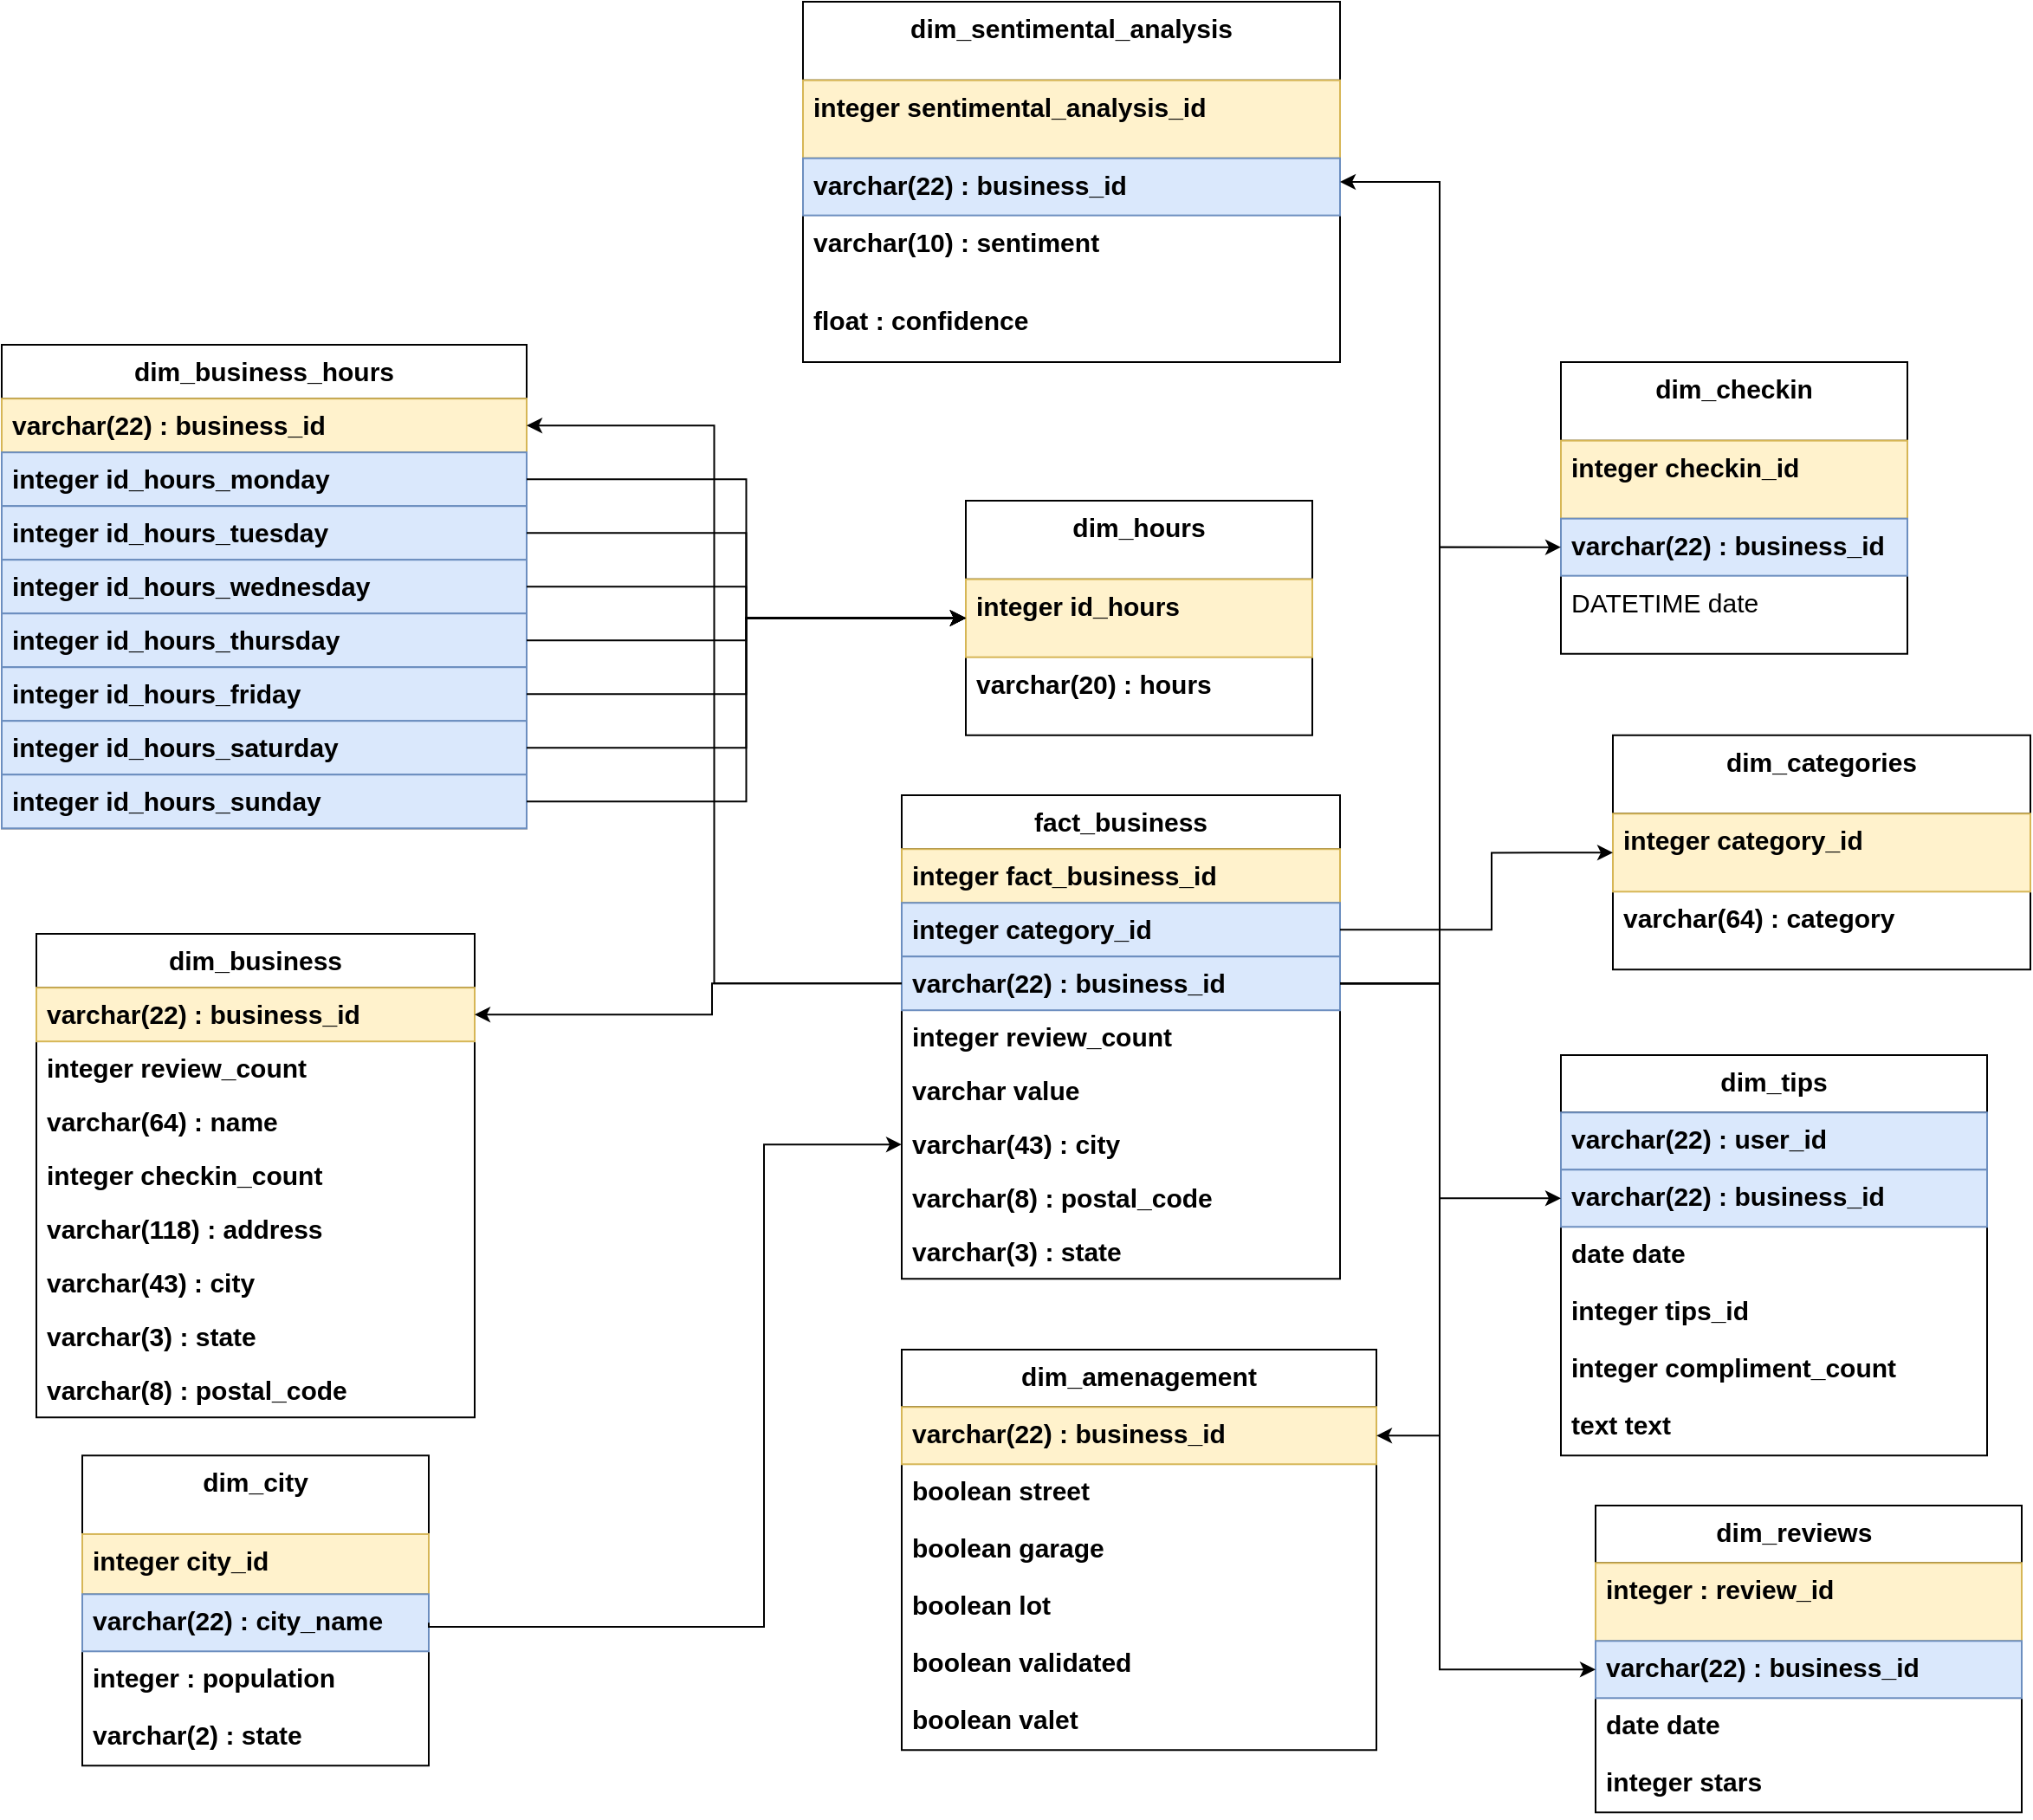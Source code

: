 <mxfile version="26.0.11">
  <diagram name="Page-1" id="iG6WOWYImpYf0nI91Xp_">
    <mxGraphModel dx="1527" dy="1846" grid="1" gridSize="10" guides="1" tooltips="1" connect="1" arrows="1" fold="1" page="0" pageScale="1" pageWidth="827" pageHeight="1169" math="0" shadow="0">
      <root>
        <mxCell id="0" />
        <mxCell id="1" parent="0" />
        <mxCell id="nSatROSDqOA8HZIKP9BX-1" value="dim_amenagement" style="swimlane;fontStyle=1;align=center;verticalAlign=top;childLayout=stackLayout;horizontal=1;startSize=33.143;horizontalStack=0;resizeParent=1;resizeParentMax=0;resizeLast=0;collapsible=0;marginBottom=0;fontSize=15;fontFamily=Helvetica;" parent="1" vertex="1">
          <mxGeometry x="1029.5" y="40" width="274" height="231.143" as="geometry" />
        </mxCell>
        <mxCell id="nSatROSDqOA8HZIKP9BX-8" value="varchar(22) : business_id" style="text;strokeColor=#d6b656;fillColor=#fff2cc;align=left;verticalAlign=top;spacingLeft=4;spacingRight=4;overflow=hidden;rotatable=0;points=[[0,0.5],[1,0.5]];portConstraint=eastwest;fontStyle=1;fontSize=15;fontFamily=Helvetica;" parent="nSatROSDqOA8HZIKP9BX-1" vertex="1">
          <mxGeometry y="33.143" width="274" height="33" as="geometry" />
        </mxCell>
        <mxCell id="nSatROSDqOA8HZIKP9BX-3" value="boolean street" style="text;strokeColor=none;fillColor=none;align=left;verticalAlign=top;spacingLeft=4;spacingRight=4;overflow=hidden;rotatable=0;points=[[0,0.5],[1,0.5]];portConstraint=eastwest;fontStyle=1;fontSize=15;fontFamily=Helvetica;" parent="nSatROSDqOA8HZIKP9BX-1" vertex="1">
          <mxGeometry y="66.143" width="274" height="33" as="geometry" />
        </mxCell>
        <mxCell id="nSatROSDqOA8HZIKP9BX-2" value="boolean garage" style="text;strokeColor=none;fillColor=none;align=left;verticalAlign=top;spacingLeft=4;spacingRight=4;overflow=hidden;rotatable=0;points=[[0,0.5],[1,0.5]];portConstraint=eastwest;fontStyle=1;fontSize=15;fontFamily=Helvetica;" parent="nSatROSDqOA8HZIKP9BX-1" vertex="1">
          <mxGeometry y="99.143" width="274" height="33" as="geometry" />
        </mxCell>
        <mxCell id="nSatROSDqOA8HZIKP9BX-5" value="boolean lot" style="text;strokeColor=none;fillColor=none;align=left;verticalAlign=top;spacingLeft=4;spacingRight=4;overflow=hidden;rotatable=0;points=[[0,0.5],[1,0.5]];portConstraint=eastwest;fontStyle=1;fontSize=15;fontFamily=Helvetica;" parent="nSatROSDqOA8HZIKP9BX-1" vertex="1">
          <mxGeometry y="132.143" width="274" height="33" as="geometry" />
        </mxCell>
        <mxCell id="nSatROSDqOA8HZIKP9BX-4" value="boolean validated" style="text;strokeColor=none;fillColor=none;align=left;verticalAlign=top;spacingLeft=4;spacingRight=4;overflow=hidden;rotatable=0;points=[[0,0.5],[1,0.5]];portConstraint=eastwest;fontStyle=1;fontSize=15;fontFamily=Helvetica;" parent="nSatROSDqOA8HZIKP9BX-1" vertex="1">
          <mxGeometry y="165.143" width="274" height="33" as="geometry" />
        </mxCell>
        <mxCell id="nSatROSDqOA8HZIKP9BX-6" value="boolean valet" style="text;strokeColor=none;fillColor=none;align=left;verticalAlign=top;spacingLeft=4;spacingRight=4;overflow=hidden;rotatable=0;points=[[0,0.5],[1,0.5]];portConstraint=eastwest;fontStyle=1;fontSize=15;fontFamily=Helvetica;" parent="nSatROSDqOA8HZIKP9BX-1" vertex="1">
          <mxGeometry y="198.143" width="274" height="33" as="geometry" />
        </mxCell>
        <mxCell id="nSatROSDqOA8HZIKP9BX-9" value="dim_business" style="swimlane;fontStyle=1;align=center;verticalAlign=top;childLayout=stackLayout;horizontal=1;startSize=31.111;horizontalStack=0;resizeParent=1;resizeParentMax=0;resizeLast=0;collapsible=0;marginBottom=0;fontSize=15;fontFamily=Helvetica;" parent="1" vertex="1">
          <mxGeometry x="530" y="-200" width="253" height="279.111" as="geometry" />
        </mxCell>
        <mxCell id="nSatROSDqOA8HZIKP9BX-18" value="varchar(22) : business_id" style="text;strokeColor=#d6b656;fillColor=#fff2cc;align=left;verticalAlign=top;spacingLeft=4;spacingRight=4;overflow=hidden;rotatable=0;points=[[0,0.5],[1,0.5]];portConstraint=eastwest;fontStyle=1;fontSize=15;fontFamily=Helvetica;" parent="nSatROSDqOA8HZIKP9BX-9" vertex="1">
          <mxGeometry y="31.111" width="253" height="31" as="geometry" />
        </mxCell>
        <mxCell id="nSatROSDqOA8HZIKP9BX-10" value="integer review_count" style="text;strokeColor=none;fillColor=none;align=left;verticalAlign=top;spacingLeft=4;spacingRight=4;overflow=hidden;rotatable=0;points=[[0,0.5],[1,0.5]];portConstraint=eastwest;fontStyle=1;fontSize=15;fontFamily=Helvetica;" parent="nSatROSDqOA8HZIKP9BX-9" vertex="1">
          <mxGeometry y="62.111" width="253" height="31" as="geometry" />
        </mxCell>
        <mxCell id="nSatROSDqOA8HZIKP9BX-13" value="varchar(64) : name" style="text;strokeColor=none;fillColor=none;align=left;verticalAlign=top;spacingLeft=4;spacingRight=4;overflow=hidden;rotatable=0;points=[[0,0.5],[1,0.5]];portConstraint=eastwest;fontStyle=1;fontSize=15;fontFamily=Helvetica;" parent="nSatROSDqOA8HZIKP9BX-9" vertex="1">
          <mxGeometry y="93.111" width="253" height="31" as="geometry" />
        </mxCell>
        <mxCell id="nSatROSDqOA8HZIKP9BX-11" value="integer checkin_count" style="text;strokeColor=none;fillColor=none;align=left;verticalAlign=top;spacingLeft=4;spacingRight=4;overflow=hidden;rotatable=0;points=[[0,0.5],[1,0.5]];portConstraint=eastwest;fontStyle=1;fontSize=15;fontFamily=Helvetica;" parent="nSatROSDqOA8HZIKP9BX-9" vertex="1">
          <mxGeometry y="124.111" width="253" height="31" as="geometry" />
        </mxCell>
        <mxCell id="nSatROSDqOA8HZIKP9BX-14" value="varchar(118) : address" style="text;strokeColor=none;fillColor=none;align=left;verticalAlign=top;spacingLeft=4;spacingRight=4;overflow=hidden;rotatable=0;points=[[0,0.5],[1,0.5]];portConstraint=eastwest;fontStyle=1;fontSize=15;fontFamily=Helvetica;" parent="nSatROSDqOA8HZIKP9BX-9" vertex="1">
          <mxGeometry y="155.111" width="253" height="31" as="geometry" />
        </mxCell>
        <mxCell id="nSatROSDqOA8HZIKP9BX-15" value="varchar(43) : city" style="text;strokeColor=none;fillColor=none;align=left;verticalAlign=top;spacingLeft=4;spacingRight=4;overflow=hidden;rotatable=0;points=[[0,0.5],[1,0.5]];portConstraint=eastwest;fontStyle=1;fontSize=15;fontFamily=Helvetica;" parent="nSatROSDqOA8HZIKP9BX-9" vertex="1">
          <mxGeometry y="186.111" width="253" height="31" as="geometry" />
        </mxCell>
        <mxCell id="nSatROSDqOA8HZIKP9BX-16" value="varchar(3) : state" style="text;strokeColor=none;fillColor=none;align=left;verticalAlign=top;spacingLeft=4;spacingRight=4;overflow=hidden;rotatable=0;points=[[0,0.5],[1,0.5]];portConstraint=eastwest;fontStyle=1;fontSize=15;fontFamily=Helvetica;" parent="nSatROSDqOA8HZIKP9BX-9" vertex="1">
          <mxGeometry y="217.111" width="253" height="31" as="geometry" />
        </mxCell>
        <mxCell id="nSatROSDqOA8HZIKP9BX-17" value="varchar(8) : postal_code" style="text;strokeColor=none;fillColor=none;align=left;verticalAlign=top;spacingLeft=4;spacingRight=4;overflow=hidden;rotatable=0;points=[[0,0.5],[1,0.5]];portConstraint=eastwest;fontStyle=1;fontSize=15;fontFamily=Helvetica;" parent="nSatROSDqOA8HZIKP9BX-9" vertex="1">
          <mxGeometry y="248.111" width="253" height="31" as="geometry" />
        </mxCell>
        <mxCell id="nSatROSDqOA8HZIKP9BX-19" value="dim_business_hours" style="swimlane;fontStyle=1;align=center;verticalAlign=top;childLayout=stackLayout;horizontal=1;startSize=31.111;horizontalStack=0;resizeParent=1;resizeParentMax=0;resizeLast=0;collapsible=0;marginBottom=0;fontSize=15;fontFamily=Helvetica;" parent="1" vertex="1">
          <mxGeometry x="510" y="-540" width="303" height="279.111" as="geometry" />
        </mxCell>
        <mxCell id="nSatROSDqOA8HZIKP9BX-28" value="varchar(22) : business_id" style="text;strokeColor=#d6b656;fillColor=#fff2cc;align=left;verticalAlign=top;spacingLeft=4;spacingRight=4;overflow=hidden;rotatable=0;points=[[0,0.5],[1,0.5]];portConstraint=eastwest;fontStyle=1;fontSize=15;fontFamily=Helvetica;" parent="nSatROSDqOA8HZIKP9BX-19" vertex="1">
          <mxGeometry y="31.111" width="303" height="31" as="geometry" />
        </mxCell>
        <mxCell id="nSatROSDqOA8HZIKP9BX-20" value="integer id_hours_monday" style="text;strokeColor=#6c8ebf;fillColor=#dae8fc;align=left;verticalAlign=top;spacingLeft=4;spacingRight=4;overflow=hidden;rotatable=0;points=[[0,0.5],[1,0.5]];portConstraint=eastwest;fontStyle=1;fontSize=15;fontFamily=Helvetica;" parent="nSatROSDqOA8HZIKP9BX-19" vertex="1">
          <mxGeometry y="62.111" width="303" height="31" as="geometry" />
        </mxCell>
        <mxCell id="nSatROSDqOA8HZIKP9BX-21" value="integer id_hours_tuesday" style="text;strokeColor=#6c8ebf;fillColor=#dae8fc;align=left;verticalAlign=top;spacingLeft=4;spacingRight=4;overflow=hidden;rotatable=0;points=[[0,0.5],[1,0.5]];portConstraint=eastwest;fontStyle=1;fontSize=15;fontFamily=Helvetica;" parent="nSatROSDqOA8HZIKP9BX-19" vertex="1">
          <mxGeometry y="93.111" width="303" height="31" as="geometry" />
        </mxCell>
        <mxCell id="nSatROSDqOA8HZIKP9BX-22" value="integer id_hours_wednesday" style="text;strokeColor=#6c8ebf;fillColor=#dae8fc;align=left;verticalAlign=top;spacingLeft=4;spacingRight=4;overflow=hidden;rotatable=0;points=[[0,0.5],[1,0.5]];portConstraint=eastwest;fontStyle=1;fontSize=15;fontFamily=Helvetica;" parent="nSatROSDqOA8HZIKP9BX-19" vertex="1">
          <mxGeometry y="124.111" width="303" height="31" as="geometry" />
        </mxCell>
        <mxCell id="nSatROSDqOA8HZIKP9BX-23" value="integer id_hours_thursday" style="text;strokeColor=#6c8ebf;fillColor=#dae8fc;align=left;verticalAlign=top;spacingLeft=4;spacingRight=4;overflow=hidden;rotatable=0;points=[[0,0.5],[1,0.5]];portConstraint=eastwest;fontStyle=1;fontSize=15;fontFamily=Helvetica;" parent="nSatROSDqOA8HZIKP9BX-19" vertex="1">
          <mxGeometry y="155.111" width="303" height="31" as="geometry" />
        </mxCell>
        <mxCell id="nSatROSDqOA8HZIKP9BX-24" value="integer id_hours_friday" style="text;strokeColor=#6c8ebf;fillColor=#dae8fc;align=left;verticalAlign=top;spacingLeft=4;spacingRight=4;overflow=hidden;rotatable=0;points=[[0,0.5],[1,0.5]];portConstraint=eastwest;fontStyle=1;fontSize=15;fontFamily=Helvetica;" parent="nSatROSDqOA8HZIKP9BX-19" vertex="1">
          <mxGeometry y="186.111" width="303" height="31" as="geometry" />
        </mxCell>
        <mxCell id="nSatROSDqOA8HZIKP9BX-25" value="integer id_hours_saturday" style="text;strokeColor=#6c8ebf;fillColor=#dae8fc;align=left;verticalAlign=top;spacingLeft=4;spacingRight=4;overflow=hidden;rotatable=0;points=[[0,0.5],[1,0.5]];portConstraint=eastwest;fontStyle=1;fontSize=15;fontFamily=Helvetica;" parent="nSatROSDqOA8HZIKP9BX-19" vertex="1">
          <mxGeometry y="217.111" width="303" height="31" as="geometry" />
        </mxCell>
        <mxCell id="nSatROSDqOA8HZIKP9BX-26" value="integer id_hours_sunday" style="text;strokeColor=#6c8ebf;fillColor=#dae8fc;align=left;verticalAlign=top;spacingLeft=4;spacingRight=4;overflow=hidden;rotatable=0;points=[[0,0.5],[1,0.5]];portConstraint=eastwest;fontStyle=1;fontSize=15;fontFamily=Helvetica;" parent="nSatROSDqOA8HZIKP9BX-19" vertex="1">
          <mxGeometry y="248.111" width="303" height="31" as="geometry" />
        </mxCell>
        <mxCell id="nSatROSDqOA8HZIKP9BX-29" value="dim_categories" style="swimlane;fontStyle=1;align=center;verticalAlign=top;childLayout=stackLayout;horizontal=1;startSize=45.333;horizontalStack=0;resizeParent=1;resizeParentMax=0;resizeLast=0;collapsible=0;marginBottom=0;fontSize=15;fontFamily=Helvetica;" parent="1" vertex="1">
          <mxGeometry x="1440" y="-314.67" width="241" height="135.333" as="geometry" />
        </mxCell>
        <mxCell id="nSatROSDqOA8HZIKP9BX-30" value="integer category_id" style="text;strokeColor=#d6b656;fillColor=#fff2cc;align=left;verticalAlign=top;spacingLeft=4;spacingRight=4;overflow=hidden;rotatable=0;points=[[0,0.5],[1,0.5]];portConstraint=eastwest;fontStyle=1;fontSize=15;fontFamily=Helvetica;" parent="nSatROSDqOA8HZIKP9BX-29" vertex="1">
          <mxGeometry y="45.333" width="241" height="45" as="geometry" />
        </mxCell>
        <mxCell id="nSatROSDqOA8HZIKP9BX-32" value="varchar(64) : category" style="text;strokeColor=none;fillColor=none;align=left;verticalAlign=top;spacingLeft=4;spacingRight=4;overflow=hidden;rotatable=0;points=[[0,0.5],[1,0.5]];portConstraint=eastwest;fontStyle=1;fontSize=15;fontFamily=Helvetica;" parent="nSatROSDqOA8HZIKP9BX-29" vertex="1">
          <mxGeometry y="90.333" width="241" height="45" as="geometry" />
        </mxCell>
        <mxCell id="nSatROSDqOA8HZIKP9BX-33" value="dim_hours" style="swimlane;fontStyle=1;align=center;verticalAlign=top;childLayout=stackLayout;horizontal=1;startSize=45.333;horizontalStack=0;resizeParent=1;resizeParentMax=0;resizeLast=0;collapsible=0;marginBottom=0;fontSize=15;fontFamily=Helvetica;" parent="1" vertex="1">
          <mxGeometry x="1066.5" y="-450" width="200" height="135.333" as="geometry" />
        </mxCell>
        <mxCell id="nSatROSDqOA8HZIKP9BX-34" value="integer id_hours" style="text;strokeColor=#d6b656;fillColor=#fff2cc;align=left;verticalAlign=top;spacingLeft=4;spacingRight=4;overflow=hidden;rotatable=0;points=[[0,0.5],[1,0.5]];portConstraint=eastwest;fontStyle=1;fontSize=15;fontFamily=Helvetica;" parent="nSatROSDqOA8HZIKP9BX-33" vertex="1">
          <mxGeometry y="45.333" width="200" height="45" as="geometry" />
        </mxCell>
        <mxCell id="nSatROSDqOA8HZIKP9BX-36" value="varchar(20) : hours" style="text;strokeColor=none;fillColor=none;align=left;verticalAlign=top;spacingLeft=4;spacingRight=4;overflow=hidden;rotatable=0;points=[[0,0.5],[1,0.5]];portConstraint=eastwest;fontStyle=1;fontSize=15;fontFamily=Helvetica;" parent="nSatROSDqOA8HZIKP9BX-33" vertex="1">
          <mxGeometry y="90.333" width="200" height="45" as="geometry" />
        </mxCell>
        <mxCell id="nSatROSDqOA8HZIKP9BX-37" value="dim_tips" style="swimlane;fontStyle=1;align=center;verticalAlign=top;childLayout=stackLayout;horizontal=1;startSize=33.143;horizontalStack=0;resizeParent=1;resizeParentMax=0;resizeLast=0;collapsible=0;marginBottom=0;fontSize=15;fontFamily=Helvetica;" parent="1" vertex="1">
          <mxGeometry x="1410" y="-130" width="246" height="231.143" as="geometry" />
        </mxCell>
        <mxCell id="nSatROSDqOA8HZIKP9BX-43" value="varchar(22) : user_id" style="text;strokeColor=#6c8ebf;fillColor=#dae8fc;align=left;verticalAlign=top;spacingLeft=4;spacingRight=4;overflow=hidden;rotatable=0;points=[[0,0.5],[1,0.5]];portConstraint=eastwest;fontStyle=1;fontSize=15;fontFamily=Helvetica;" parent="nSatROSDqOA8HZIKP9BX-37" vertex="1">
          <mxGeometry y="33.143" width="246" height="33" as="geometry" />
        </mxCell>
        <mxCell id="nSatROSDqOA8HZIKP9BX-44" value="varchar(22) : business_id" style="text;strokeColor=#6c8ebf;fillColor=#dae8fc;align=left;verticalAlign=top;spacingLeft=4;spacingRight=4;overflow=hidden;rotatable=0;points=[[0,0.5],[1,0.5]];portConstraint=eastwest;fontStyle=1;fontSize=15;fontFamily=Helvetica;" parent="nSatROSDqOA8HZIKP9BX-37" vertex="1">
          <mxGeometry y="66.143" width="246" height="33" as="geometry" />
        </mxCell>
        <mxCell id="nSatROSDqOA8HZIKP9BX-40" value="date date" style="text;strokeColor=none;fillColor=none;align=left;verticalAlign=top;spacingLeft=4;spacingRight=4;overflow=hidden;rotatable=0;points=[[0,0.5],[1,0.5]];portConstraint=eastwest;fontStyle=1;fontSize=15;fontFamily=Helvetica;" parent="nSatROSDqOA8HZIKP9BX-37" vertex="1">
          <mxGeometry y="99.143" width="246" height="33" as="geometry" />
        </mxCell>
        <mxCell id="nSatROSDqOA8HZIKP9BX-41" value="integer tips_id" style="text;strokeColor=none;fillColor=none;align=left;verticalAlign=top;spacingLeft=4;spacingRight=4;overflow=hidden;rotatable=0;points=[[0,0.5],[1,0.5]];portConstraint=eastwest;fontStyle=1;fontSize=15;fontFamily=Helvetica;" parent="nSatROSDqOA8HZIKP9BX-37" vertex="1">
          <mxGeometry y="132.143" width="246" height="33" as="geometry" />
        </mxCell>
        <mxCell id="nSatROSDqOA8HZIKP9BX-38" value="integer compliment_count" style="text;strokeColor=none;fillColor=none;align=left;verticalAlign=top;spacingLeft=4;spacingRight=4;overflow=hidden;rotatable=0;points=[[0,0.5],[1,0.5]];portConstraint=eastwest;fontStyle=1;fontSize=15;fontFamily=Helvetica;" parent="nSatROSDqOA8HZIKP9BX-37" vertex="1">
          <mxGeometry y="165.143" width="246" height="33" as="geometry" />
        </mxCell>
        <mxCell id="nSatROSDqOA8HZIKP9BX-39" value="text text" style="text;strokeColor=none;fillColor=none;align=left;verticalAlign=top;spacingLeft=4;spacingRight=4;overflow=hidden;rotatable=0;points=[[0,0.5],[1,0.5]];portConstraint=eastwest;fontStyle=1;fontSize=15;fontFamily=Helvetica;" parent="nSatROSDqOA8HZIKP9BX-37" vertex="1">
          <mxGeometry y="198.143" width="246" height="33" as="geometry" />
        </mxCell>
        <mxCell id="nSatROSDqOA8HZIKP9BX-45" value="fact_business" style="swimlane;fontStyle=1;align=center;verticalAlign=top;childLayout=stackLayout;horizontal=1;startSize=31.111;horizontalStack=0;resizeParent=1;resizeParentMax=0;resizeLast=0;collapsible=0;marginBottom=0;fontSize=15;fontFamily=Helvetica;" parent="1" vertex="1">
          <mxGeometry x="1029.5" y="-280" width="253" height="279.111" as="geometry" />
        </mxCell>
        <mxCell id="nSatROSDqOA8HZIKP9BX-49" value="integer fact_business_id" style="text;strokeColor=#d6b656;fillColor=#fff2cc;align=left;verticalAlign=top;spacingLeft=4;spacingRight=4;overflow=hidden;rotatable=0;points=[[0,0.5],[1,0.5]];portConstraint=eastwest;fontStyle=1;fontSize=15;fontFamily=Helvetica;" parent="nSatROSDqOA8HZIKP9BX-45" vertex="1">
          <mxGeometry y="31.111" width="253" height="31" as="geometry" />
        </mxCell>
        <mxCell id="nSatROSDqOA8HZIKP9BX-46" value="integer category_id" style="text;strokeColor=#6c8ebf;fillColor=#dae8fc;align=left;verticalAlign=top;spacingLeft=4;spacingRight=4;overflow=hidden;rotatable=0;points=[[0,0.5],[1,0.5]];portConstraint=eastwest;fontStyle=1;fontSize=15;fontFamily=Helvetica;" parent="nSatROSDqOA8HZIKP9BX-45" vertex="1">
          <mxGeometry y="62.111" width="253" height="31" as="geometry" />
        </mxCell>
        <mxCell id="nSatROSDqOA8HZIKP9BX-51" value="varchar(22) : business_id" style="text;strokeColor=#6c8ebf;fillColor=#dae8fc;align=left;verticalAlign=top;spacingLeft=4;spacingRight=4;overflow=hidden;rotatable=0;points=[[0,0.5],[1,0.5]];portConstraint=eastwest;fontStyle=1;fontSize=15;fontFamily=Helvetica;" parent="nSatROSDqOA8HZIKP9BX-45" vertex="1">
          <mxGeometry y="93.111" width="253" height="31" as="geometry" />
        </mxCell>
        <mxCell id="nSatROSDqOA8HZIKP9BX-47" value="integer review_count" style="text;strokeColor=none;fillColor=none;align=left;verticalAlign=top;spacingLeft=4;spacingRight=4;overflow=hidden;rotatable=0;points=[[0,0.5],[1,0.5]];portConstraint=eastwest;fontStyle=1;fontSize=15;fontFamily=Helvetica;" parent="nSatROSDqOA8HZIKP9BX-45" vertex="1">
          <mxGeometry y="124.111" width="253" height="31" as="geometry" />
        </mxCell>
        <mxCell id="nSatROSDqOA8HZIKP9BX-48" value="varchar value" style="text;strokeColor=none;fillColor=none;align=left;verticalAlign=top;spacingLeft=4;spacingRight=4;overflow=hidden;rotatable=0;points=[[0,0.5],[1,0.5]];portConstraint=eastwest;fontStyle=1;fontSize=15;fontFamily=Helvetica;" parent="nSatROSDqOA8HZIKP9BX-45" vertex="1">
          <mxGeometry y="155.111" width="253" height="31" as="geometry" />
        </mxCell>
        <mxCell id="nSatROSDqOA8HZIKP9BX-52" value="varchar(43) : city" style="text;strokeColor=none;fillColor=none;align=left;verticalAlign=top;spacingLeft=4;spacingRight=4;overflow=hidden;rotatable=0;points=[[0,0.5],[1,0.5]];portConstraint=eastwest;fontStyle=1;fontSize=15;fontFamily=Helvetica;" parent="nSatROSDqOA8HZIKP9BX-45" vertex="1">
          <mxGeometry y="186.111" width="253" height="31" as="geometry" />
        </mxCell>
        <mxCell id="nSatROSDqOA8HZIKP9BX-53" value="varchar(8) : postal_code" style="text;strokeColor=none;fillColor=none;align=left;verticalAlign=top;spacingLeft=4;spacingRight=4;overflow=hidden;rotatable=0;points=[[0,0.5],[1,0.5]];portConstraint=eastwest;fontStyle=1;fontSize=15;fontFamily=Helvetica;" parent="nSatROSDqOA8HZIKP9BX-45" vertex="1">
          <mxGeometry y="217.111" width="253" height="31" as="geometry" />
        </mxCell>
        <mxCell id="nSatROSDqOA8HZIKP9BX-54" value="varchar(3) : state" style="text;strokeColor=none;fillColor=none;align=left;verticalAlign=top;spacingLeft=4;spacingRight=4;overflow=hidden;rotatable=0;points=[[0,0.5],[1,0.5]];portConstraint=eastwest;fontStyle=1;fontSize=15;fontFamily=Helvetica;" parent="nSatROSDqOA8HZIKP9BX-45" vertex="1">
          <mxGeometry y="248.111" width="253" height="31" as="geometry" />
        </mxCell>
        <mxCell id="IWlMOe-Lm6GYMP7xSALI-3" style="edgeStyle=orthogonalEdgeStyle;rounded=0;orthogonalLoop=1;jettySize=auto;html=1;entryX=0;entryY=0.5;entryDx=0;entryDy=0;fontStyle=1;fontSize=15;fontFamily=Helvetica;" parent="1" source="nSatROSDqOA8HZIKP9BX-46" target="nSatROSDqOA8HZIKP9BX-30" edge="1">
          <mxGeometry relative="1" as="geometry">
            <Array as="points">
              <mxPoint x="1370" y="-202" />
              <mxPoint x="1370" y="-247" />
            </Array>
          </mxGeometry>
        </mxCell>
        <mxCell id="IWlMOe-Lm6GYMP7xSALI-4" style="edgeStyle=orthogonalEdgeStyle;rounded=0;orthogonalLoop=1;jettySize=auto;html=1;entryX=1;entryY=0.5;entryDx=0;entryDy=0;fontStyle=1;fontSize=15;fontFamily=Helvetica;" parent="1" source="nSatROSDqOA8HZIKP9BX-51" target="nSatROSDqOA8HZIKP9BX-18" edge="1">
          <mxGeometry relative="1" as="geometry">
            <Array as="points">
              <mxPoint x="920" y="-171" />
              <mxPoint x="920" y="-153" />
            </Array>
          </mxGeometry>
        </mxCell>
        <mxCell id="IWlMOe-Lm6GYMP7xSALI-5" style="edgeStyle=orthogonalEdgeStyle;rounded=0;orthogonalLoop=1;jettySize=auto;html=1;entryX=1;entryY=0.5;entryDx=0;entryDy=0;fontStyle=1;fontSize=15;fontFamily=Helvetica;" parent="1" source="nSatROSDqOA8HZIKP9BX-51" target="nSatROSDqOA8HZIKP9BX-28" edge="1">
          <mxGeometry relative="1" as="geometry" />
        </mxCell>
        <mxCell id="IWlMOe-Lm6GYMP7xSALI-6" style="edgeStyle=orthogonalEdgeStyle;rounded=0;orthogonalLoop=1;jettySize=auto;html=1;entryX=0;entryY=0.5;entryDx=0;entryDy=0;fontStyle=1;fontSize=15;fontFamily=Helvetica;" parent="1" source="nSatROSDqOA8HZIKP9BX-51" target="nSatROSDqOA8HZIKP9BX-44" edge="1">
          <mxGeometry relative="1" as="geometry">
            <Array as="points">
              <mxPoint x="1340" y="-171" />
              <mxPoint x="1340" y="-47" />
            </Array>
          </mxGeometry>
        </mxCell>
        <mxCell id="IWlMOe-Lm6GYMP7xSALI-9" style="edgeStyle=orthogonalEdgeStyle;rounded=0;orthogonalLoop=1;jettySize=auto;html=1;entryX=0;entryY=0.5;entryDx=0;entryDy=0;fontStyle=1;fontSize=15;fontFamily=Helvetica;" parent="1" source="nSatROSDqOA8HZIKP9BX-20" target="nSatROSDqOA8HZIKP9BX-33" edge="1">
          <mxGeometry relative="1" as="geometry" />
        </mxCell>
        <mxCell id="IWlMOe-Lm6GYMP7xSALI-10" style="edgeStyle=orthogonalEdgeStyle;rounded=0;orthogonalLoop=1;jettySize=auto;html=1;entryX=0;entryY=0.5;entryDx=0;entryDy=0;fontStyle=1;fontSize=15;fontFamily=Helvetica;" parent="1" source="nSatROSDqOA8HZIKP9BX-21" target="nSatROSDqOA8HZIKP9BX-33" edge="1">
          <mxGeometry relative="1" as="geometry" />
        </mxCell>
        <mxCell id="IWlMOe-Lm6GYMP7xSALI-11" style="edgeStyle=orthogonalEdgeStyle;rounded=0;orthogonalLoop=1;jettySize=auto;html=1;entryX=0;entryY=0.5;entryDx=0;entryDy=0;fontStyle=1;fontSize=15;fontFamily=Helvetica;" parent="1" source="nSatROSDqOA8HZIKP9BX-22" target="nSatROSDqOA8HZIKP9BX-34" edge="1">
          <mxGeometry relative="1" as="geometry" />
        </mxCell>
        <mxCell id="IWlMOe-Lm6GYMP7xSALI-12" style="edgeStyle=orthogonalEdgeStyle;rounded=0;orthogonalLoop=1;jettySize=auto;html=1;entryX=0;entryY=0.5;entryDx=0;entryDy=0;fontStyle=1;fontSize=15;fontFamily=Helvetica;" parent="1" source="nSatROSDqOA8HZIKP9BX-23" target="nSatROSDqOA8HZIKP9BX-34" edge="1">
          <mxGeometry relative="1" as="geometry" />
        </mxCell>
        <mxCell id="IWlMOe-Lm6GYMP7xSALI-13" style="edgeStyle=orthogonalEdgeStyle;rounded=0;orthogonalLoop=1;jettySize=auto;html=1;entryX=0;entryY=0.5;entryDx=0;entryDy=0;fontStyle=1;fontSize=15;fontFamily=Helvetica;" parent="1" source="nSatROSDqOA8HZIKP9BX-26" target="nSatROSDqOA8HZIKP9BX-34" edge="1">
          <mxGeometry relative="1" as="geometry" />
        </mxCell>
        <mxCell id="IWlMOe-Lm6GYMP7xSALI-14" style="edgeStyle=orthogonalEdgeStyle;rounded=0;orthogonalLoop=1;jettySize=auto;html=1;entryX=0;entryY=0.5;entryDx=0;entryDy=0;fontStyle=1;fontSize=15;fontFamily=Helvetica;" parent="1" source="nSatROSDqOA8HZIKP9BX-25" target="nSatROSDqOA8HZIKP9BX-34" edge="1">
          <mxGeometry relative="1" as="geometry" />
        </mxCell>
        <mxCell id="IWlMOe-Lm6GYMP7xSALI-15" style="edgeStyle=orthogonalEdgeStyle;rounded=0;orthogonalLoop=1;jettySize=auto;html=1;entryX=0;entryY=0.5;entryDx=0;entryDy=0;fontStyle=1;fontSize=15;fontFamily=Helvetica;" parent="1" source="nSatROSDqOA8HZIKP9BX-24" target="nSatROSDqOA8HZIKP9BX-34" edge="1">
          <mxGeometry relative="1" as="geometry">
            <mxPoint x="1160" y="-420" as="targetPoint" />
          </mxGeometry>
        </mxCell>
        <mxCell id="XcqKkSODKsZV4r_sSvxA-1" value="dim_checkin" style="swimlane;fontStyle=1;align=center;verticalAlign=top;childLayout=stackLayout;horizontal=1;startSize=45.333;horizontalStack=0;resizeParent=1;resizeParentMax=0;resizeLast=0;collapsible=0;marginBottom=0;fontSize=15;fontFamily=Helvetica;" parent="1" vertex="1">
          <mxGeometry x="1410" y="-530" width="200" height="168.333" as="geometry" />
        </mxCell>
        <mxCell id="XcqKkSODKsZV4r_sSvxA-2" value="integer checkin_id" style="text;strokeColor=#d6b656;fillColor=#fff2cc;align=left;verticalAlign=top;spacingLeft=4;spacingRight=4;overflow=hidden;rotatable=0;points=[[0,0.5],[1,0.5]];portConstraint=eastwest;fontStyle=1;fontSize=15;fontFamily=Helvetica;" parent="XcqKkSODKsZV4r_sSvxA-1" vertex="1">
          <mxGeometry y="45.333" width="200" height="45" as="geometry" />
        </mxCell>
        <mxCell id="XcqKkSODKsZV4r_sSvxA-7" value="varchar(22) : business_id" style="text;strokeColor=#6c8ebf;fillColor=#dae8fc;align=left;verticalAlign=top;spacingLeft=4;spacingRight=4;overflow=hidden;rotatable=0;points=[[0,0.5],[1,0.5]];portConstraint=eastwest;fontStyle=1;fontSize=15;fontFamily=Helvetica;" parent="XcqKkSODKsZV4r_sSvxA-1" vertex="1">
          <mxGeometry y="90.333" width="200" height="33" as="geometry" />
        </mxCell>
        <mxCell id="XcqKkSODKsZV4r_sSvxA-5" value="DATETIME date" style="text;align=left;verticalAlign=top;spacingLeft=4;spacingRight=4;overflow=hidden;rotatable=0;points=[[0,0.5],[1,0.5]];portConstraint=eastwest;fontStyle=0;fontSize=15;fontFamily=Helvetica;" parent="XcqKkSODKsZV4r_sSvxA-1" vertex="1">
          <mxGeometry y="123.333" width="200" height="45" as="geometry" />
        </mxCell>
        <mxCell id="XcqKkSODKsZV4r_sSvxA-8" style="edgeStyle=orthogonalEdgeStyle;rounded=0;orthogonalLoop=1;jettySize=auto;html=1;entryX=0;entryY=0.5;entryDx=0;entryDy=0;fontStyle=1;fontSize=15;fontFamily=Helvetica;" parent="1" source="nSatROSDqOA8HZIKP9BX-51" target="XcqKkSODKsZV4r_sSvxA-7" edge="1">
          <mxGeometry relative="1" as="geometry">
            <Array as="points">
              <mxPoint x="1340" y="-171" />
              <mxPoint x="1340" y="-423" />
            </Array>
          </mxGeometry>
        </mxCell>
        <mxCell id="JJYj79jFOVtwTE_CUdGX-11" value="dim_city" style="swimlane;fontStyle=1;align=center;verticalAlign=top;childLayout=stackLayout;horizontal=1;startSize=45.333;horizontalStack=0;resizeParent=1;resizeParentMax=0;resizeLast=0;collapsible=0;marginBottom=0;fontSize=15;fontFamily=Helvetica;" parent="1" vertex="1">
          <mxGeometry x="556.5" y="101.14" width="200" height="179.003" as="geometry" />
        </mxCell>
        <mxCell id="JJYj79jFOVtwTE_CUdGX-12" value="integer city_id" style="text;strokeColor=#d6b656;fillColor=#fff2cc;align=left;verticalAlign=top;spacingLeft=4;spacingRight=4;overflow=hidden;rotatable=0;points=[[0,0.5],[1,0.5]];portConstraint=eastwest;fontStyle=1;fontSize=15;fontFamily=Helvetica;" parent="JJYj79jFOVtwTE_CUdGX-11" vertex="1">
          <mxGeometry y="45.333" width="200" height="34.67" as="geometry" />
        </mxCell>
        <mxCell id="JJYj79jFOVtwTE_CUdGX-14" value="varchar(22) : city_name" style="text;strokeColor=#6c8ebf;fillColor=#dae8fc;align=left;verticalAlign=top;spacingLeft=4;spacingRight=4;overflow=hidden;rotatable=0;points=[[0,0.5],[1,0.5]];portConstraint=eastwest;fontStyle=1;fontSize=15;fontFamily=Helvetica;" parent="JJYj79jFOVtwTE_CUdGX-11" vertex="1">
          <mxGeometry y="80.003" width="200" height="33" as="geometry" />
        </mxCell>
        <mxCell id="JJYj79jFOVtwTE_CUdGX-18" value="integer : population" style="text;align=left;verticalAlign=top;spacingLeft=4;spacingRight=4;overflow=hidden;rotatable=0;points=[[0,0.5],[1,0.5]];portConstraint=eastwest;fontStyle=1;fontSize=15;fontFamily=Helvetica;" parent="JJYj79jFOVtwTE_CUdGX-11" vertex="1">
          <mxGeometry y="113.003" width="200" height="33" as="geometry" />
        </mxCell>
        <mxCell id="JJYj79jFOVtwTE_CUdGX-19" value="varchar(2) : state" style="text;align=left;verticalAlign=top;spacingLeft=4;spacingRight=4;overflow=hidden;rotatable=0;points=[[0,0.5],[1,0.5]];portConstraint=eastwest;fontStyle=1;fontSize=15;fontFamily=Helvetica;" parent="JJYj79jFOVtwTE_CUdGX-11" vertex="1">
          <mxGeometry y="146.003" width="200" height="33" as="geometry" />
        </mxCell>
        <mxCell id="b7IJpu_6RTkkTvm8Ce_U-1" style="edgeStyle=orthogonalEdgeStyle;rounded=0;orthogonalLoop=1;jettySize=auto;html=1;entryX=0;entryY=0.5;entryDx=0;entryDy=0;fontSize=15;exitX=1;exitY=0.5;exitDx=0;exitDy=0;" parent="1" source="JJYj79jFOVtwTE_CUdGX-14" target="nSatROSDqOA8HZIKP9BX-52" edge="1">
          <mxGeometry relative="1" as="geometry">
            <Array as="points">
              <mxPoint x="757" y="200" />
              <mxPoint x="950" y="200" />
              <mxPoint x="950" y="-78" />
            </Array>
            <mxPoint x="860" y="140" as="sourcePoint" />
          </mxGeometry>
        </mxCell>
        <mxCell id="b7IJpu_6RTkkTvm8Ce_U-2" style="edgeStyle=orthogonalEdgeStyle;rounded=0;orthogonalLoop=1;jettySize=auto;html=1;entryX=1;entryY=0.5;entryDx=0;entryDy=0;fontSize=15;" parent="1" source="nSatROSDqOA8HZIKP9BX-51" target="nSatROSDqOA8HZIKP9BX-8" edge="1">
          <mxGeometry relative="1" as="geometry">
            <Array as="points">
              <mxPoint x="1340" y="-171" />
              <mxPoint x="1340" y="90" />
            </Array>
          </mxGeometry>
        </mxCell>
        <mxCell id="SVJXKDyAoWdrtn_Ci4FN-2" value="dim_sentimental_analysis" style="swimlane;fontStyle=1;align=center;verticalAlign=top;childLayout=stackLayout;horizontal=1;startSize=45.333;horizontalStack=0;resizeParent=1;resizeParentMax=0;resizeLast=0;collapsible=0;marginBottom=0;fontSize=15;fontFamily=Helvetica;" vertex="1" parent="1">
          <mxGeometry x="972.5" y="-738" width="310" height="208.003" as="geometry" />
        </mxCell>
        <mxCell id="SVJXKDyAoWdrtn_Ci4FN-3" value="integer sentimental_analysis_id" style="text;strokeColor=#d6b656;fillColor=#fff2cc;align=left;verticalAlign=top;spacingLeft=4;spacingRight=4;overflow=hidden;rotatable=0;points=[[0,0.5],[1,0.5]];portConstraint=eastwest;fontStyle=1;fontSize=15;fontFamily=Helvetica;" vertex="1" parent="SVJXKDyAoWdrtn_Ci4FN-2">
          <mxGeometry y="45.333" width="310" height="45" as="geometry" />
        </mxCell>
        <mxCell id="SVJXKDyAoWdrtn_Ci4FN-5" value="varchar(22) : business_id" style="text;strokeColor=#6c8ebf;fillColor=#dae8fc;align=left;verticalAlign=top;spacingLeft=4;spacingRight=4;overflow=hidden;rotatable=0;points=[[0,0.5],[1,0.5]];portConstraint=eastwest;fontStyle=1;fontSize=15;fontFamily=Helvetica;" vertex="1" parent="SVJXKDyAoWdrtn_Ci4FN-2">
          <mxGeometry y="90.333" width="310" height="33" as="geometry" />
        </mxCell>
        <mxCell id="SVJXKDyAoWdrtn_Ci4FN-6" value="varchar(10) : sentiment" style="text;strokeColor=none;fillColor=none;align=left;verticalAlign=top;spacingLeft=4;spacingRight=4;overflow=hidden;rotatable=0;points=[[0,0.5],[1,0.5]];portConstraint=eastwest;fontStyle=1;fontSize=15;fontFamily=Helvetica;" vertex="1" parent="SVJXKDyAoWdrtn_Ci4FN-2">
          <mxGeometry y="123.333" width="310" height="45" as="geometry" />
        </mxCell>
        <mxCell id="SVJXKDyAoWdrtn_Ci4FN-4" value="float : confidence" style="text;strokeColor=none;fillColor=none;align=left;verticalAlign=top;spacingLeft=4;spacingRight=4;overflow=hidden;rotatable=0;points=[[0,0.5],[1,0.5]];portConstraint=eastwest;fontStyle=1;fontSize=15;fontFamily=Helvetica;" vertex="1" parent="SVJXKDyAoWdrtn_Ci4FN-2">
          <mxGeometry y="168.333" width="310" height="39.67" as="geometry" />
        </mxCell>
        <mxCell id="SVJXKDyAoWdrtn_Ci4FN-8" style="edgeStyle=orthogonalEdgeStyle;rounded=0;orthogonalLoop=1;jettySize=auto;html=1;entryX=1;entryY=0.5;entryDx=0;entryDy=0;" edge="1" parent="1" source="nSatROSDqOA8HZIKP9BX-51" target="SVJXKDyAoWdrtn_Ci4FN-2">
          <mxGeometry relative="1" as="geometry">
            <Array as="points">
              <mxPoint x="1340" y="-171.389" />
              <mxPoint x="1340" y="-634" />
            </Array>
          </mxGeometry>
        </mxCell>
        <mxCell id="SVJXKDyAoWdrtn_Ci4FN-9" value="dim_reviews    " style="swimlane;fontStyle=1;align=center;verticalAlign=top;childLayout=stackLayout;horizontal=1;startSize=33.143;horizontalStack=0;resizeParent=1;resizeParentMax=0;resizeLast=0;collapsible=0;marginBottom=0;fontSize=15;fontFamily=Helvetica;" vertex="1" parent="1">
          <mxGeometry x="1430" y="130" width="246" height="177.143" as="geometry" />
        </mxCell>
        <mxCell id="SVJXKDyAoWdrtn_Ci4FN-16" value="integer : review_id" style="text;strokeColor=#d6b656;fillColor=#fff2cc;align=left;verticalAlign=top;spacingLeft=4;spacingRight=4;overflow=hidden;rotatable=0;points=[[0,0.5],[1,0.5]];portConstraint=eastwest;fontStyle=1;fontSize=15;fontFamily=Helvetica;" vertex="1" parent="SVJXKDyAoWdrtn_Ci4FN-9">
          <mxGeometry y="33.143" width="246" height="45" as="geometry" />
        </mxCell>
        <mxCell id="SVJXKDyAoWdrtn_Ci4FN-11" value="varchar(22) : business_id" style="text;strokeColor=#6c8ebf;fillColor=#dae8fc;align=left;verticalAlign=top;spacingLeft=4;spacingRight=4;overflow=hidden;rotatable=0;points=[[0,0.5],[1,0.5]];portConstraint=eastwest;fontStyle=1;fontSize=15;fontFamily=Helvetica;" vertex="1" parent="SVJXKDyAoWdrtn_Ci4FN-9">
          <mxGeometry y="78.143" width="246" height="33" as="geometry" />
        </mxCell>
        <mxCell id="SVJXKDyAoWdrtn_Ci4FN-12" value="date date" style="text;strokeColor=none;fillColor=none;align=left;verticalAlign=top;spacingLeft=4;spacingRight=4;overflow=hidden;rotatable=0;points=[[0,0.5],[1,0.5]];portConstraint=eastwest;fontStyle=1;fontSize=15;fontFamily=Helvetica;" vertex="1" parent="SVJXKDyAoWdrtn_Ci4FN-9">
          <mxGeometry y="111.143" width="246" height="33" as="geometry" />
        </mxCell>
        <mxCell id="SVJXKDyAoWdrtn_Ci4FN-14" value="integer stars" style="text;strokeColor=none;fillColor=none;align=left;verticalAlign=top;spacingLeft=4;spacingRight=4;overflow=hidden;rotatable=0;points=[[0,0.5],[1,0.5]];portConstraint=eastwest;fontStyle=1;fontSize=15;fontFamily=Helvetica;" vertex="1" parent="SVJXKDyAoWdrtn_Ci4FN-9">
          <mxGeometry y="144.143" width="246" height="33" as="geometry" />
        </mxCell>
        <mxCell id="SVJXKDyAoWdrtn_Ci4FN-17" style="edgeStyle=orthogonalEdgeStyle;rounded=0;orthogonalLoop=1;jettySize=auto;html=1;entryX=0;entryY=0.5;entryDx=0;entryDy=0;" edge="1" parent="1" source="nSatROSDqOA8HZIKP9BX-51" target="SVJXKDyAoWdrtn_Ci4FN-11">
          <mxGeometry relative="1" as="geometry">
            <Array as="points">
              <mxPoint x="1340" y="-171" />
              <mxPoint x="1340" y="225" />
            </Array>
          </mxGeometry>
        </mxCell>
      </root>
    </mxGraphModel>
  </diagram>
</mxfile>
